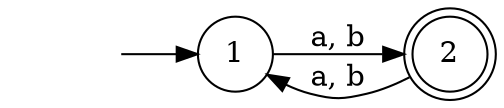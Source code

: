 digraph {
  rankdir=LR;
  node [shape = none, label=""]; 0;
  node [shape = circle, label="1"]; 1;
  node [shape = doublecircle, label="2"]; 2;
  0 -> 1 [label = ""];
  1 -> 2 [label = "a, b"];
  2 -> 1 [label = "a, b"];
}

